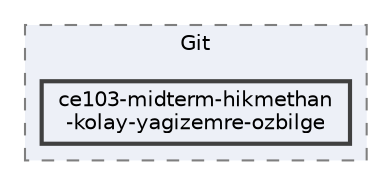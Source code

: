 digraph "C:/Users/hikme/OneDrive/Masaüstü/Git/ce103-midterm-hikmethan-kolay-yagizemre-ozbilge"
{
 // INTERACTIVE_SVG=YES
 // LATEX_PDF_SIZE
  bgcolor="transparent";
  edge [fontname=Helvetica,fontsize=10,labelfontname=Helvetica,labelfontsize=10];
  node [fontname=Helvetica,fontsize=10,shape=box,height=0.2,width=0.4];
  compound=true
  subgraph clusterdir_ac6867f6b3a8183b04846fd1edac6ec3 {
    graph [ bgcolor="#edf0f7", pencolor="grey50", label="Git", fontname=Helvetica,fontsize=10 style="filled,dashed", URL="dir_ac6867f6b3a8183b04846fd1edac6ec3.html",tooltip=""]
  dir_c1202820230da156aa31f3d7bb74aa48 [label="ce103-midterm-hikmethan\l-kolay-yagizemre-ozbilge", fillcolor="#edf0f7", color="grey25", style="filled,bold", URL="dir_c1202820230da156aa31f3d7bb74aa48.html",tooltip=""];
  }
}
